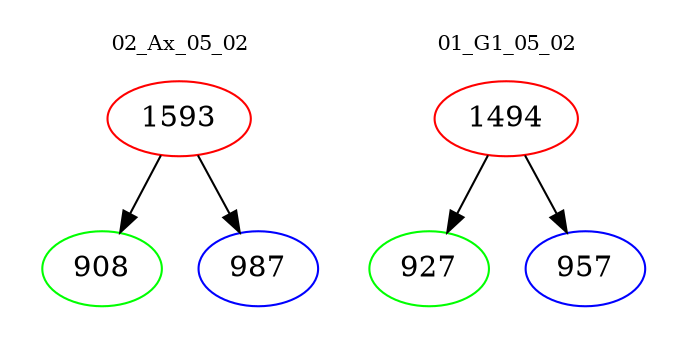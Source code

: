 digraph{
subgraph cluster_0 {
color = white
label = "02_Ax_05_02";
fontsize=10;
T0_1593 [label="1593", color="red"]
T0_1593 -> T0_908 [color="black"]
T0_908 [label="908", color="green"]
T0_1593 -> T0_987 [color="black"]
T0_987 [label="987", color="blue"]
}
subgraph cluster_1 {
color = white
label = "01_G1_05_02";
fontsize=10;
T1_1494 [label="1494", color="red"]
T1_1494 -> T1_927 [color="black"]
T1_927 [label="927", color="green"]
T1_1494 -> T1_957 [color="black"]
T1_957 [label="957", color="blue"]
}
}
